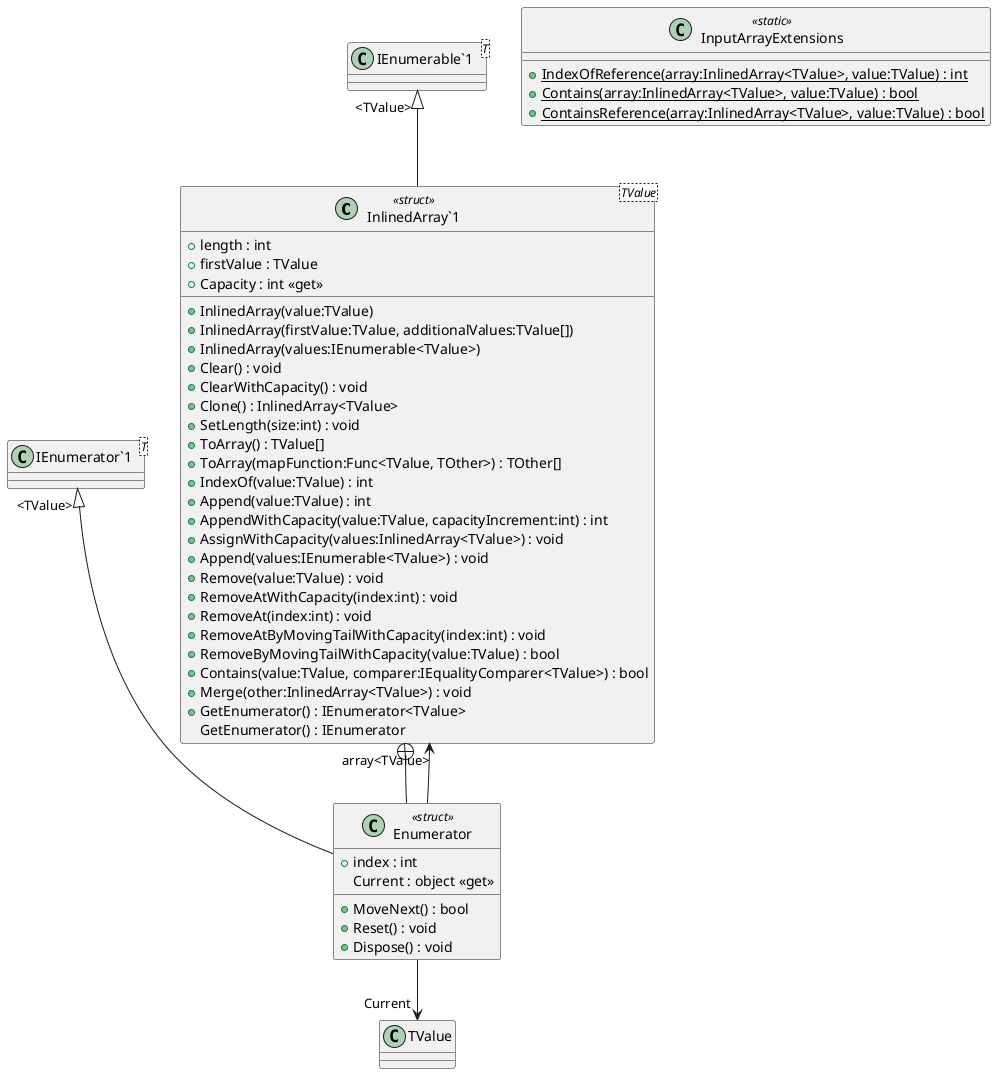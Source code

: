 @startuml
class "InlinedArray`1"<TValue> <<struct>> {
    + length : int
    + firstValue : TValue
    + Capacity : int <<get>>
    + InlinedArray(value:TValue)
    + InlinedArray(firstValue:TValue, additionalValues:TValue[])
    + InlinedArray(values:IEnumerable<TValue>)
    + Clear() : void
    + ClearWithCapacity() : void
    + Clone() : InlinedArray<TValue>
    + SetLength(size:int) : void
    + ToArray() : TValue[]
    + ToArray(mapFunction:Func<TValue, TOther>) : TOther[]
    + IndexOf(value:TValue) : int
    + Append(value:TValue) : int
    + AppendWithCapacity(value:TValue, capacityIncrement:int) : int
    + AssignWithCapacity(values:InlinedArray<TValue>) : void
    + Append(values:IEnumerable<TValue>) : void
    + Remove(value:TValue) : void
    + RemoveAtWithCapacity(index:int) : void
    + RemoveAt(index:int) : void
    + RemoveAtByMovingTailWithCapacity(index:int) : void
    + RemoveByMovingTailWithCapacity(value:TValue) : bool
    + Contains(value:TValue, comparer:IEqualityComparer<TValue>) : bool
    + Merge(other:InlinedArray<TValue>) : void
    + GetEnumerator() : IEnumerator<TValue>
    GetEnumerator() : IEnumerator
}
class InputArrayExtensions <<static>> {
    + {static} IndexOfReference(array:InlinedArray<TValue>, value:TValue) : int
    + {static} Contains(array:InlinedArray<TValue>, value:TValue) : bool
    + {static} ContainsReference(array:InlinedArray<TValue>, value:TValue) : bool
}
class "IEnumerable`1"<T> {
}
class Enumerator <<struct>> {
    + index : int
    + MoveNext() : bool
    + Reset() : void
    Current : object <<get>>
    + Dispose() : void
}
class "IEnumerator`1"<T> {
}
"IEnumerable`1" "<TValue>" <|-- "InlinedArray`1"
"InlinedArray`1" +-- Enumerator
"IEnumerator`1" "<TValue>" <|-- Enumerator
Enumerator --> "array<TValue>" "InlinedArray`1"
Enumerator --> "Current" TValue
@enduml
